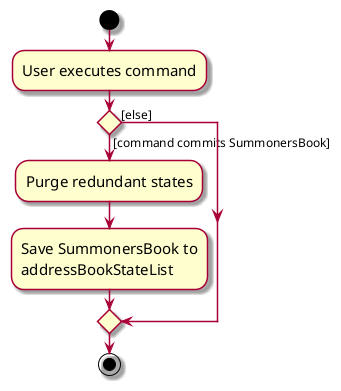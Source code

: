 @startuml
skin rose
skinparam ActivityFontSize 15
skinparam ArrowFontSize 12
start
:User executes command;

'Since the beta syntax does not support placing the condition outside the
'diamond we place it as the true branch instead.

if () then ([command commits SummonersBook])
    :Purge redundant states;
    :Save SummonersBook to
    addressBookStateList;
else ([else])
endif
stop
@enduml
